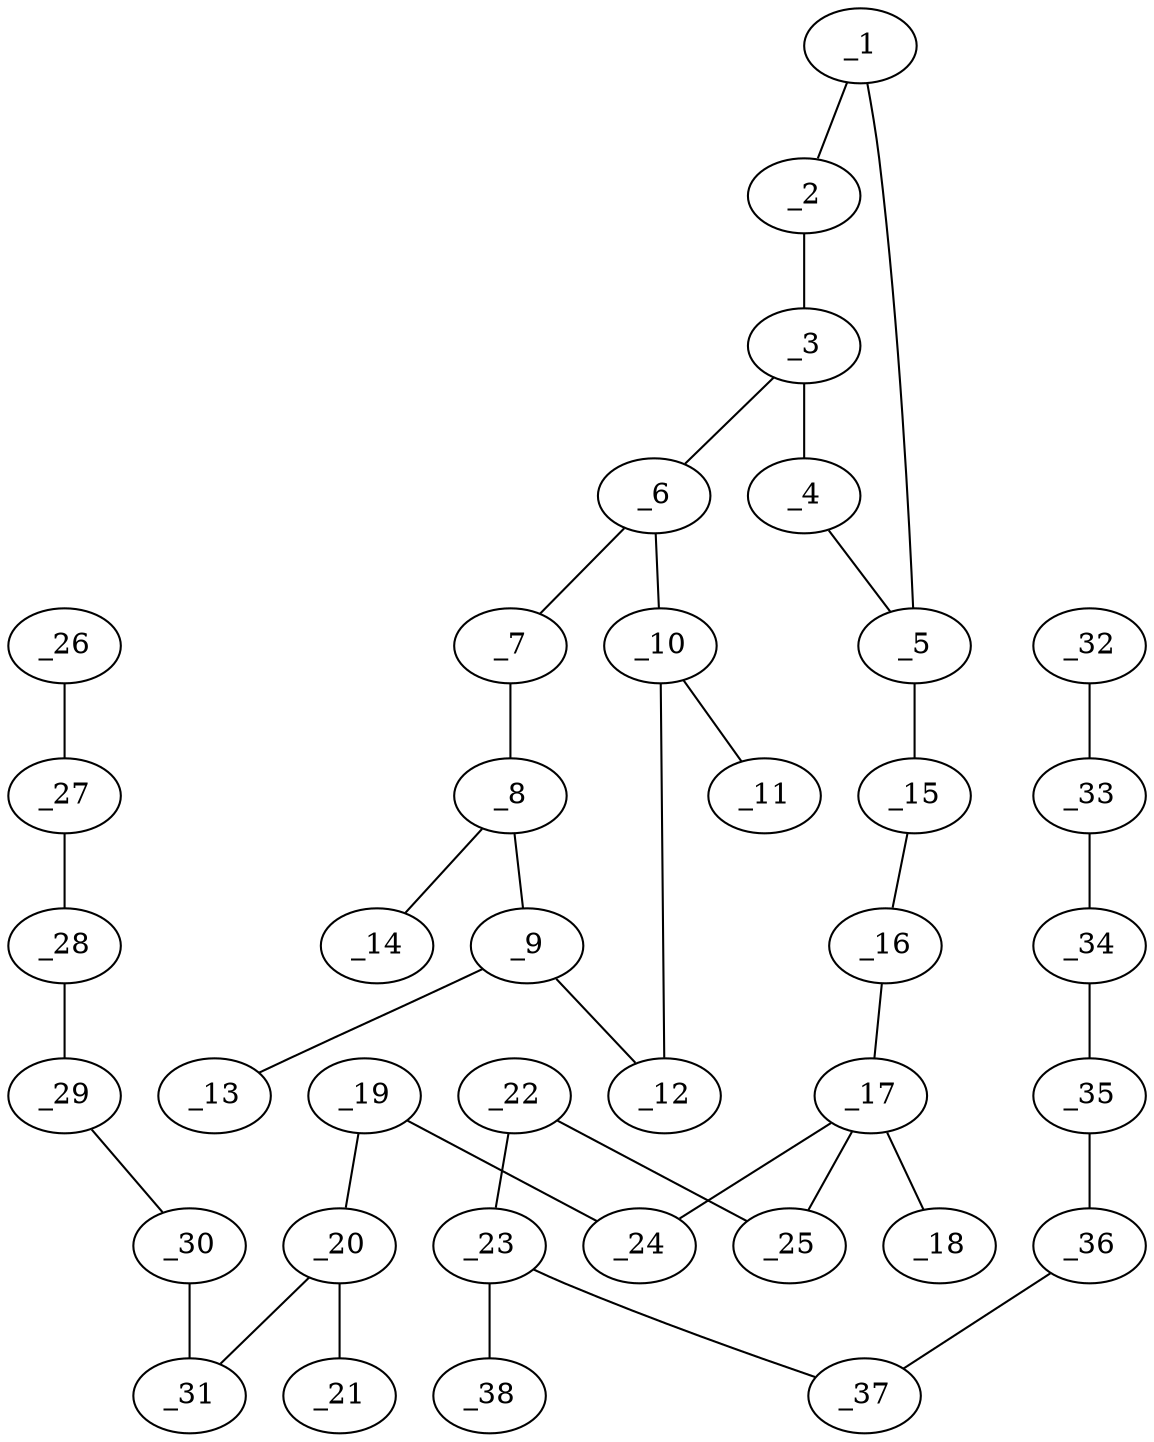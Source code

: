 graph molid701203 {
	_1	 [charge=0,
		chem=1,
		symbol="C  ",
		x="5.5322",
		y="-2.346"];
	_2	 [charge=0,
		chem=1,
		symbol="C  ",
		x="5.8412",
		y="-3.2971"];
	_1 -- _2	 [valence=2];
	_5	 [charge=0,
		chem=1,
		symbol="C  ",
		x="4.5322",
		y="-2.346"];
	_1 -- _5	 [valence=1];
	_3	 [charge=0,
		chem=1,
		symbol="C  ",
		x="5.0322",
		y="-3.8848"];
	_2 -- _3	 [valence=1];
	_4	 [charge=0,
		chem=2,
		symbol="O  ",
		x="4.2231",
		y="-3.2971"];
	_3 -- _4	 [valence=1];
	_6	 [charge=0,
		chem=4,
		symbol="N  ",
		x="5.0322",
		y="-4.8848"];
	_3 -- _6	 [valence=1];
	_4 -- _5	 [valence=1];
	_15	 [charge=0,
		chem=1,
		symbol="C  ",
		x="3.9444",
		y="-1.537"];
	_5 -- _15	 [valence=1];
	_7	 [charge=0,
		chem=1,
		symbol="C  ",
		x="5.8982",
		y="-5.3849"];
	_6 -- _7	 [valence=1];
	_10	 [charge=0,
		chem=1,
		symbol="C  ",
		x="4.1661",
		y="-5.3848"];
	_6 -- _10	 [valence=1];
	_8	 [charge=0,
		chem=1,
		symbol="C  ",
		x="5.8982",
		y="-6.3849"];
	_7 -- _8	 [valence=2];
	_9	 [charge=0,
		chem=1,
		symbol="C  ",
		x="5.0322",
		y="-6.8848"];
	_8 -- _9	 [valence=1];
	_14	 [charge=0,
		chem=1,
		symbol="C  ",
		x="6.7642",
		y="-6.8849"];
	_8 -- _14	 [valence=1];
	_12	 [charge=0,
		chem=4,
		symbol="N  ",
		x="4.1661",
		y="-6.3848"];
	_9 -- _12	 [valence=1];
	_13	 [charge=0,
		chem=2,
		symbol="O  ",
		x="5.0321",
		y="-7.8848"];
	_9 -- _13	 [valence=2];
	_11	 [charge=0,
		chem=2,
		symbol="O  ",
		x="3.3001",
		y="-4.8848"];
	_10 -- _11	 [valence=2];
	_10 -- _12	 [valence=1];
	_16	 [charge=0,
		chem=2,
		symbol="O  ",
		x="4.3511",
		y="-0.6234"];
	_15 -- _16	 [valence=1];
	_17	 [charge=0,
		chem=6,
		symbol="P  ",
		x="3.7633",
		y="0.1856"];
	_16 -- _17	 [valence=1];
	_18	 [charge=0,
		chem=2,
		symbol="O  ",
		x="2.9543",
		y="-0.4022"];
	_17 -- _18	 [valence=2];
	_24	 [charge=0,
		chem=2,
		symbol="O  ",
		x="3.1756",
		y="0.9946"];
	_17 -- _24	 [valence=1];
	_25	 [charge=0,
		chem=2,
		symbol="O  ",
		x="4.5724",
		y="0.7734"];
	_17 -- _25	 [valence=1];
	_19	 [charge=0,
		chem=1,
		symbol="C  ",
		x="3.5823",
		y="1.9081"];
	_20	 [charge=0,
		chem=1,
		symbol="C  ",
		x="2.9945",
		y="2.7172"];
	_19 -- _20	 [valence=1];
	_19 -- _24	 [valence=1];
	_21	 [charge=0,
		chem=2,
		symbol="O  ",
		x=2,
		y="2.6126"];
	_20 -- _21	 [valence=2];
	_31	 [charge=0,
		chem=1,
		symbol="C  ",
		x="3.4013",
		y="3.6307"];
	_20 -- _31	 [valence=1];
	_22	 [charge=0,
		chem=1,
		symbol="C  ",
		x="5.4859",
		y="0.3666"];
	_23	 [charge=0,
		chem=1,
		symbol="C  ",
		x="6.2949",
		y="0.9544"];
	_22 -- _23	 [valence=1];
	_22 -- _25	 [valence=1];
	_37	 [charge=0,
		chem=1,
		symbol="C  ",
		x="7.2085",
		y="0.5477"];
	_23 -- _37	 [valence=1];
	_38	 [charge=0,
		chem=2,
		symbol="O  ",
		x="6.1904",
		y="1.9489"];
	_23 -- _38	 [valence=2];
	_26	 [charge=0,
		chem=1,
		symbol="C  ",
		x="2.4514",
		y="7.8848"];
	_27	 [charge=0,
		chem=1,
		symbol="C  ",
		x="3.0392",
		y="7.0758"];
	_26 -- _27	 [valence=1];
	_28	 [charge=0,
		chem=1,
		symbol="C  ",
		x="2.6324",
		y="6.1623"];
	_27 -- _28	 [valence=1];
	_29	 [charge=0,
		chem=1,
		symbol="C  ",
		x="3.2202",
		y="5.3533"];
	_28 -- _29	 [valence=1];
	_30	 [charge=0,
		chem=1,
		symbol="C  ",
		x="2.8135",
		y="4.4397"];
	_29 -- _30	 [valence=1];
	_30 -- _31	 [valence=1];
	_32	 [charge=0,
		chem=1,
		symbol="C  ",
		x="11.4626",
		y="1.4975"];
	_33	 [charge=0,
		chem=1,
		symbol="C  ",
		x="10.6536",
		y="0.9097"];
	_32 -- _33	 [valence=1];
	_34	 [charge=0,
		chem=1,
		symbol="C  ",
		x="9.7401",
		y="1.3165"];
	_33 -- _34	 [valence=1];
	_35	 [charge=0,
		chem=1,
		symbol="C  ",
		x="8.931",
		y="0.7287"];
	_34 -- _35	 [valence=1];
	_36	 [charge=0,
		chem=1,
		symbol="C  ",
		x="8.0175",
		y="1.1354"];
	_35 -- _36	 [valence=1];
	_36 -- _37	 [valence=1];
}
